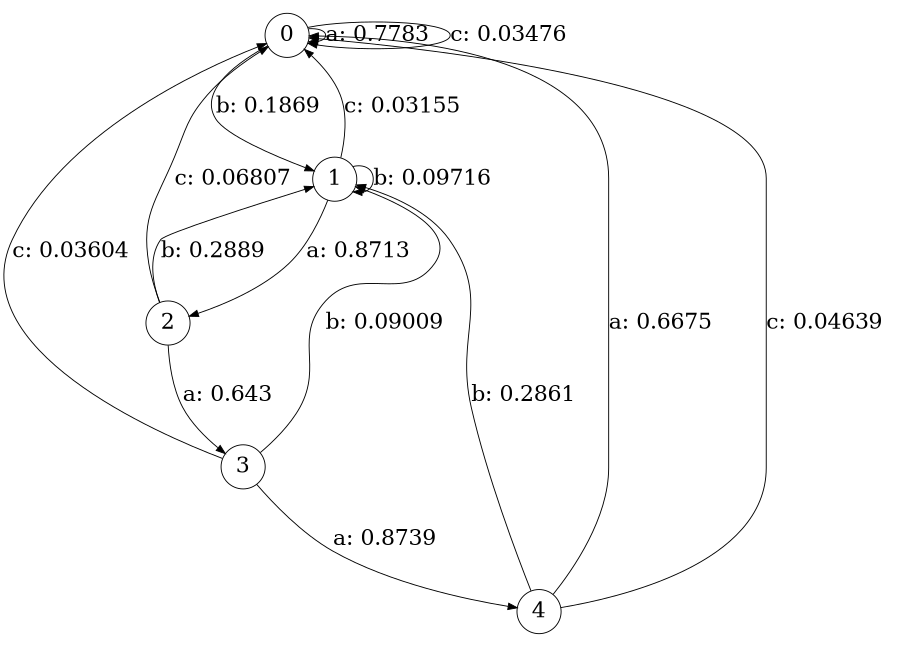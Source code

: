 digraph "d2-300nw-t0-cen-SML" {
size = "6,8.5";
ratio = "fill";
node [shape = circle];
node [fontsize = 24];
edge [fontsize = 24];
0 -> 0 [label = "a: 0.7783   "];
0 -> 1 [label = "b: 0.1869   "];
0 -> 0 [label = "c: 0.03476  "];
1 -> 2 [label = "a: 0.8713   "];
1 -> 1 [label = "b: 0.09716  "];
1 -> 0 [label = "c: 0.03155  "];
2 -> 3 [label = "a: 0.643    "];
2 -> 1 [label = "b: 0.2889   "];
2 -> 0 [label = "c: 0.06807  "];
3 -> 4 [label = "a: 0.8739   "];
3 -> 1 [label = "b: 0.09009  "];
3 -> 0 [label = "c: 0.03604  "];
4 -> 0 [label = "a: 0.6675   "];
4 -> 1 [label = "b: 0.2861   "];
4 -> 0 [label = "c: 0.04639  "];
}